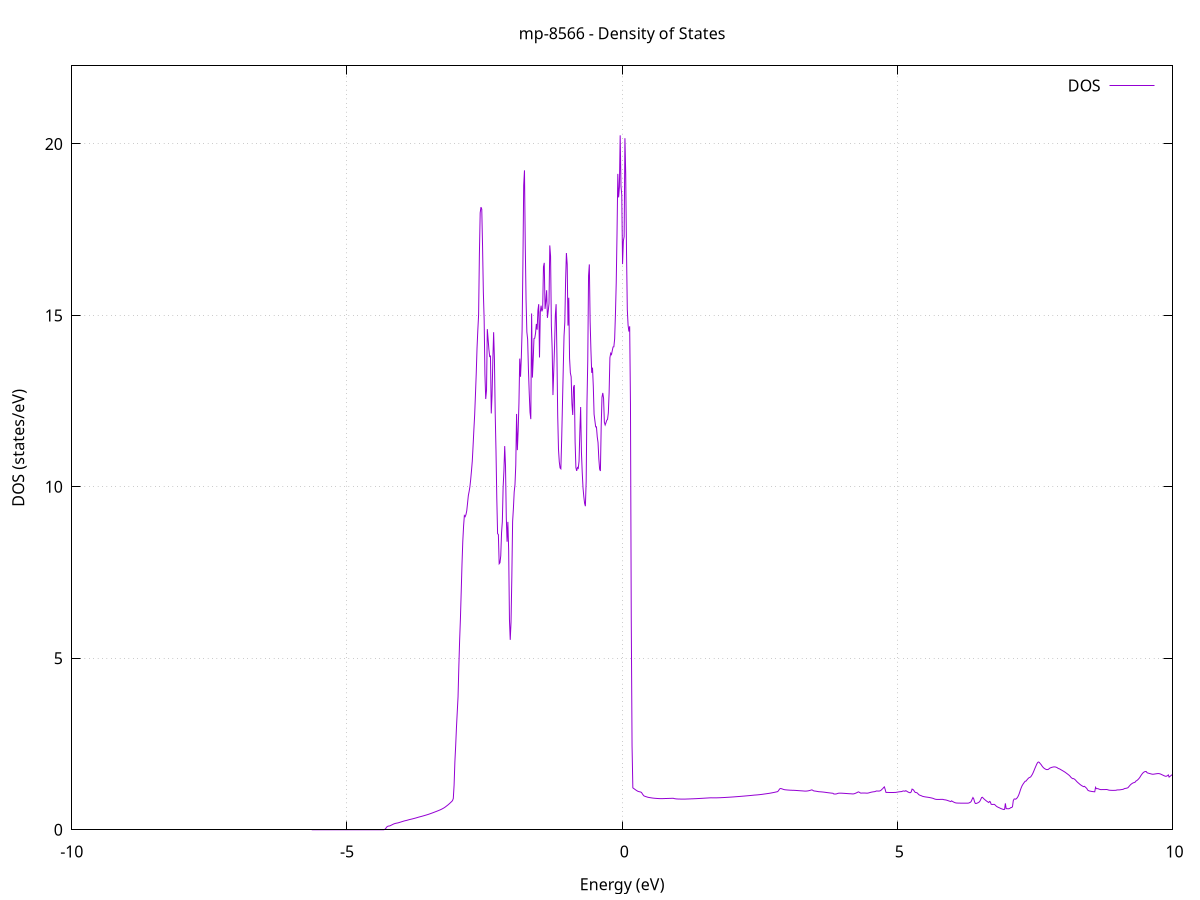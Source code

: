 set title 'mp-8566 - Density of States'
set xlabel 'Energy (eV)'
set ylabel 'DOS (states/eV)'
set grid
set xrange [-10:10]
set yrange [0:22.277]
set xzeroaxis lt -1
set terminal png size 800,600
set output 'mp-8566_dos_gnuplot.png'
plot '-' using 1:2 with lines title 'DOS'
-5.640500 0.000000
-5.626200 0.000000
-5.611800 0.000000
-5.597400 0.000000
-5.583100 0.000000
-5.568700 0.000000
-5.554300 0.000000
-5.539900 0.000000
-5.525600 0.000000
-5.511200 0.000000
-5.496800 0.000000
-5.482500 0.000000
-5.468100 0.000000
-5.453700 0.000000
-5.439300 0.000000
-5.425000 0.000000
-5.410600 0.000000
-5.396200 0.000000
-5.381800 0.000000
-5.367500 0.000000
-5.353100 0.000000
-5.338700 0.000000
-5.324400 0.000000
-5.310000 0.000000
-5.295600 0.000000
-5.281200 0.000000
-5.266900 0.000000
-5.252500 0.000000
-5.238100 0.000000
-5.223800 0.000000
-5.209400 0.000000
-5.195000 0.000000
-5.180600 0.000000
-5.166300 0.000000
-5.151900 0.000000
-5.137500 0.000000
-5.123200 0.000000
-5.108800 0.000000
-5.094400 0.000000
-5.080000 0.000000
-5.065700 0.000000
-5.051300 0.000000
-5.036900 0.000000
-5.022600 0.000000
-5.008200 0.000000
-4.993800 0.000000
-4.979400 0.000000
-4.965100 0.000000
-4.950700 0.000000
-4.936300 0.000000
-4.922000 0.000000
-4.907600 0.000000
-4.893200 0.000000
-4.878800 0.000000
-4.864500 0.000000
-4.850100 0.000000
-4.835700 0.000000
-4.821400 0.000000
-4.807000 0.000000
-4.792600 0.000000
-4.778200 0.000000
-4.763900 0.000000
-4.749500 0.000000
-4.735100 0.000000
-4.720800 0.000000
-4.706400 0.000000
-4.692000 0.000000
-4.677600 0.000000
-4.663300 0.000000
-4.648900 0.000000
-4.634500 0.000000
-4.620200 0.000000
-4.605800 0.000000
-4.591400 0.000000
-4.577000 0.000000
-4.562700 0.000000
-4.548300 0.000000
-4.533900 0.000000
-4.519600 0.000000
-4.505200 0.000000
-4.490800 0.000000
-4.476400 0.000000
-4.462100 0.000000
-4.447700 0.000000
-4.433300 0.000000
-4.419000 0.000000
-4.404600 0.000000
-4.390200 0.000000
-4.375800 0.000000
-4.361500 0.000000
-4.347100 0.000000
-4.332700 0.000000
-4.318300 0.006400
-4.304000 0.023600
-4.289600 0.051700
-4.275200 0.084000
-4.260900 0.099100
-4.246500 0.107900
-4.232100 0.110300
-4.217700 0.116500
-4.203400 0.127600
-4.189000 0.139000
-4.174600 0.150700
-4.160300 0.162300
-4.145900 0.172200
-4.131500 0.180400
-4.117100 0.186600
-4.102800 0.191600
-4.088400 0.196200
-4.074000 0.200700
-4.059700 0.207500
-4.045300 0.214700
-4.030900 0.221800
-4.016500 0.229000
-4.002200 0.236100
-3.987800 0.243300
-3.973400 0.250500
-3.959100 0.257600
-3.944700 0.263100
-3.930300 0.268700
-3.915900 0.274300
-3.901600 0.280500
-3.887200 0.287000
-3.872800 0.293400
-3.858500 0.299300
-3.844100 0.304800
-3.829700 0.310000
-3.815300 0.315700
-3.801000 0.321800
-3.786600 0.327800
-3.772200 0.333800
-3.757900 0.340100
-3.743500 0.346700
-3.729100 0.353400
-3.714700 0.360300
-3.700400 0.367100
-3.686000 0.373700
-3.671600 0.379900
-3.657300 0.385700
-3.642900 0.391800
-3.628500 0.398100
-3.614100 0.404800
-3.599800 0.411500
-3.585400 0.418300
-3.571000 0.425200
-3.556700 0.432000
-3.542300 0.438900
-3.527900 0.446200
-3.513500 0.453900
-3.499200 0.461800
-3.484800 0.469900
-3.470400 0.478200
-3.456100 0.486600
-3.441700 0.495200
-3.427300 0.503900
-3.412900 0.512600
-3.398600 0.521500
-3.384200 0.530500
-3.369800 0.539400
-3.355500 0.548400
-3.341100 0.557700
-3.326700 0.567200
-3.312300 0.576900
-3.298000 0.587100
-3.283600 0.598200
-3.269200 0.610200
-3.254800 0.622700
-3.240500 0.635700
-3.226100 0.650300
-3.211700 0.666600
-3.197400 0.684800
-3.183000 0.702200
-3.168600 0.720300
-3.154200 0.739700
-3.139900 0.760100
-3.125500 0.781200
-3.111100 0.803000
-3.096800 0.825700
-3.082400 0.849600
-3.068000 0.913400
-3.053600 1.298700
-3.039300 1.976700
-3.024900 2.445000
-3.010500 2.985600
-2.996200 3.431400
-2.981800 3.872700
-2.967400 4.750900
-2.953000 5.522900
-2.938700 6.144200
-2.924300 6.933000
-2.909900 7.743800
-2.895600 8.406400
-2.881200 8.852300
-2.866800 9.162800
-2.852400 9.132000
-2.838100 9.190200
-2.823700 9.300700
-2.809300 9.517900
-2.795000 9.742300
-2.780600 9.863700
-2.766200 10.003400
-2.751800 10.217500
-2.737500 10.472300
-2.723100 10.747100
-2.708700 11.190500
-2.694400 11.656800
-2.680000 12.092200
-2.665600 12.679700
-2.651200 13.305300
-2.636900 14.040400
-2.622500 14.567300
-2.608100 15.018200
-2.593800 16.781000
-2.579400 17.992700
-2.565000 18.157700
-2.550600 18.098400
-2.536300 17.015400
-2.521900 15.674300
-2.507500 14.883500
-2.493200 13.281600
-2.478800 12.562400
-2.464400 12.813700
-2.450000 14.600400
-2.435700 14.310900
-2.421300 14.010600
-2.406900 13.800400
-2.392600 13.813600
-2.378200 12.141800
-2.363800 12.676500
-2.349400 13.709500
-2.335100 14.510200
-2.320700 13.726700
-2.306300 12.123900
-2.292000 11.041900
-2.277600 9.656600
-2.263200 8.637800
-2.248800 8.606900
-2.234500 7.757500
-2.220100 7.787800
-2.205700 7.986400
-2.191300 8.661200
-2.177000 8.980800
-2.162600 9.989600
-2.148200 10.462500
-2.133900 11.189400
-2.119500 10.614700
-2.105100 9.107700
-2.090700 8.401200
-2.076400 8.978300
-2.062000 8.154500
-2.047600 6.133000
-2.033300 5.539000
-2.018900 6.058000
-2.004500 7.356400
-1.990100 8.989800
-1.975800 9.372900
-1.961400 9.851600
-1.947000 10.067000
-1.932700 10.634600
-1.918300 12.126200
-1.903900 11.071700
-1.889500 11.645400
-1.875200 12.440600
-1.860800 13.741000
-1.846400 13.211200
-1.832100 13.758700
-1.817700 14.580900
-1.803300 16.472800
-1.788900 18.791800
-1.774600 19.231000
-1.760200 17.036200
-1.745800 15.449500
-1.731500 14.516900
-1.717100 14.302300
-1.702700 13.419300
-1.688300 12.742300
-1.674000 12.177100
-1.659600 11.975000
-1.645200 15.056700
-1.630900 13.186300
-1.616500 13.700200
-1.602100 14.323300
-1.587700 14.337000
-1.573400 14.482000
-1.559000 14.751100
-1.544600 14.583300
-1.530300 15.145600
-1.515900 15.328000
-1.501500 13.774500
-1.487100 15.097100
-1.472800 15.284000
-1.458400 15.117800
-1.444000 15.186500
-1.429700 16.418800
-1.415300 16.532800
-1.400900 15.189900
-1.386500 15.401000
-1.372200 15.735200
-1.357800 14.928400
-1.343400 15.122000
-1.329100 15.342200
-1.314700 17.040700
-1.300300 16.724500
-1.285900 14.693600
-1.271600 14.023700
-1.257200 12.677600
-1.242800 13.383600
-1.228400 14.081100
-1.214100 15.000400
-1.199700 15.327400
-1.185300 13.872500
-1.171000 12.092100
-1.156600 11.093400
-1.142200 10.729600
-1.127800 10.551900
-1.113500 10.526600
-1.099100 11.357200
-1.084700 12.397500
-1.070400 13.416500
-1.056000 14.396700
-1.041600 14.807800
-1.027200 16.024600
-1.012900 16.819200
-0.998500 16.490900
-0.984100 14.703400
-0.969800 15.515200
-0.955400 13.751000
-0.941000 13.324700
-0.926600 13.209400
-0.912300 12.423500
-0.897900 12.096600
-0.883500 12.907700
-0.869200 12.969200
-0.854800 11.312100
-0.840400 10.563200
-0.826000 10.465500
-0.811700 10.565100
-0.797300 10.540500
-0.782900 10.749200
-0.768600 11.606800
-0.754200 12.329300
-0.739800 11.015100
-0.725400 10.427600
-0.711100 9.974900
-0.696700 9.716200
-0.682300 9.522400
-0.668000 9.436300
-0.653600 10.158500
-0.639200 12.440000
-0.624800 13.667900
-0.610500 16.156600
-0.596100 16.487700
-0.581700 14.826600
-0.567400 13.992700
-0.553000 13.325400
-0.538600 13.476000
-0.524200 12.934500
-0.509900 12.117800
-0.495500 11.933700
-0.481100 11.749100
-0.466800 11.750900
-0.452400 11.457600
-0.438000 11.291300
-0.423600 10.818300
-0.409300 10.516500
-0.394900 10.463200
-0.380500 11.769900
-0.366200 12.613000
-0.351800 12.738900
-0.337400 12.581100
-0.323000 11.883800
-0.308700 11.805100
-0.294300 11.867400
-0.279900 11.941800
-0.265600 11.966400
-0.251200 12.156300
-0.236800 12.741700
-0.222400 13.764800
-0.208100 13.895600
-0.193700 13.859500
-0.179300 13.973100
-0.164900 14.079800
-0.150600 14.085600
-0.136200 14.312900
-0.121800 15.036600
-0.107500 15.948300
-0.093100 17.383500
-0.078700 19.127600
-0.064300 18.441900
-0.050000 18.736600
-0.035600 20.251500
-0.021200 18.772300
-0.006900 18.516200
0.007500 16.495800
0.021900 17.170200
0.036300 17.297100
0.050600 20.167800
0.065000 19.120300
0.079400 16.858800
0.093700 15.171000
0.108100 14.715600
0.122500 14.530300
0.136900 14.682900
0.151200 12.420500
0.165600 6.168400
0.180000 2.449500
0.194300 1.223000
0.208700 1.205600
0.223100 1.189200
0.237500 1.172500
0.251800 1.156200
0.266200 1.140900
0.280600 1.126700
0.294900 1.117400
0.309300 1.111000
0.323700 1.105200
0.338100 1.100000
0.352400 1.087000
0.366800 1.048800
0.381200 1.015800
0.395500 0.989100
0.409900 0.978900
0.424300 0.970600
0.438700 0.962900
0.453000 0.955600
0.467400 0.948800
0.481800 0.943600
0.496100 0.939400
0.510500 0.935700
0.524900 0.932100
0.539300 0.928600
0.553600 0.925300
0.568000 0.922200
0.582400 0.919900
0.596700 0.917900
0.611100 0.915900
0.625500 0.914200
0.639900 0.912600
0.654200 0.911100
0.668600 0.909900
0.683000 0.908800
0.697300 0.907800
0.711700 0.907700
0.726100 0.907900
0.740500 0.908700
0.754800 0.909600
0.769200 0.910600
0.783600 0.911300
0.797900 0.912000
0.812300 0.912700
0.826700 0.913400
0.841100 0.914200
0.855400 0.914900
0.869800 0.915700
0.884200 0.916400
0.898600 0.917200
0.912900 0.918000
0.927300 0.918900
0.941700 0.911700
0.956000 0.906500
0.970400 0.903100
0.984800 0.900300
0.999200 0.898500
1.013500 0.897500
1.027900 0.896800
1.042300 0.896200
1.056600 0.895600
1.071000 0.895100
1.085400 0.894500
1.099800 0.894200
1.114100 0.893700
1.128500 0.894000
1.142900 0.894700
1.157200 0.895700
1.171600 0.896600
1.186000 0.897400
1.200400 0.898300
1.214700 0.899100
1.229100 0.900000
1.243500 0.900900
1.257800 0.901800
1.272200 0.902700
1.286600 0.903600
1.301000 0.904600
1.315300 0.905600
1.329700 0.906700
1.344100 0.907700
1.358400 0.908800
1.372800 0.910000
1.387200 0.911300
1.401600 0.912600
1.415900 0.913900
1.430300 0.915200
1.444700 0.916600
1.459000 0.918000
1.473400 0.919400
1.487800 0.920800
1.502200 0.922100
1.516500 0.923500
1.530900 0.925000
1.545300 0.926400
1.559600 0.927800
1.574000 0.929200
1.588400 0.930600
1.602800 0.932000
1.617100 0.932700
1.631500 0.931600
1.645900 0.931100
1.660200 0.930900
1.674600 0.931100
1.689000 0.931400
1.703400 0.931600
1.717700 0.932000
1.732100 0.932500
1.746500 0.933100
1.760800 0.933900
1.775200 0.934800
1.789600 0.935800
1.804000 0.936900
1.818300 0.937900
1.832700 0.939100
1.847100 0.940300
1.861400 0.941500
1.875800 0.942800
1.890200 0.944200
1.904600 0.945600
1.918900 0.947000
1.933300 0.948500
1.947700 0.950000
1.962100 0.951400
1.976400 0.953000
1.990800 0.954600
2.005200 0.956200
2.019500 0.957900
2.033900 0.959600
2.048300 0.961300
2.062700 0.963100
2.077000 0.964800
2.091400 0.966600
2.105800 0.968400
2.120100 0.970200
2.134500 0.972000
2.148900 0.973900
2.163300 0.975800
2.177600 0.977800
2.192000 0.979700
2.206400 0.981700
2.220700 0.983700
2.235100 0.985600
2.249500 0.987600
2.263900 0.989700
2.278200 0.991700
2.292600 0.993700
2.307000 0.995800
2.321300 0.998000
2.335700 1.000200
2.350100 1.002400
2.364500 1.004800
2.378800 1.007200
2.393200 1.009700
2.407600 1.011800
2.421900 1.013400
2.436300 1.015000
2.450700 1.016900
2.465100 1.019100
2.479400 1.021400
2.493800 1.023800
2.508200 1.026400
2.522500 1.029000
2.536900 1.031900
2.551300 1.035000
2.565700 1.038400
2.580000 1.041900
2.594400 1.045100
2.608800 1.048200
2.623100 1.051500
2.637500 1.054800
2.651900 1.058100
2.666300 1.061500
2.680600 1.065200
2.695000 1.069200
2.709400 1.073400
2.723700 1.077800
2.738100 1.082400
2.752500 1.087100
2.766900 1.091900
2.781200 1.096800
2.795600 1.101900
2.810000 1.107100
2.824300 1.112200
2.838700 1.135500
2.853100 1.171000
2.867500 1.198600
2.881800 1.203200
2.896200 1.197200
2.910600 1.189500
2.924900 1.180600
2.939300 1.173300
2.953700 1.168200
2.968100 1.165400
2.982400 1.163400
2.996800 1.161100
3.011200 1.159100
3.025600 1.157400
3.039900 1.155800
3.054300 1.154400
3.068700 1.153200
3.083000 1.152300
3.097400 1.151600
3.111800 1.151000
3.126200 1.150200
3.140500 1.149100
3.154900 1.147400
3.169300 1.145600
3.183600 1.143900
3.198000 1.142200
3.212400 1.140600
3.226800 1.139000
3.241100 1.137400
3.255500 1.135800
3.269900 1.134300
3.284200 1.132600
3.298600 1.130600
3.313000 1.128400
3.327400 1.127200
3.341700 1.128100
3.356100 1.130000
3.370500 1.132800
3.384800 1.136700
3.399200 1.141800
3.413600 1.148000
3.428000 1.155200
3.442300 1.163400
3.456700 1.158200
3.471100 1.142500
3.485400 1.132400
3.499800 1.129600
3.514200 1.126500
3.528600 1.123000
3.542900 1.119200
3.557300 1.114900
3.571700 1.110200
3.586000 1.108900
3.600400 1.107300
3.614800 1.105600
3.629200 1.103600
3.643500 1.101400
3.657900 1.098900
3.672300 1.096200
3.686600 1.093200
3.701000 1.090000
3.715400 1.086600
3.729800 1.083200
3.744100 1.080400
3.758500 1.077600
3.772900 1.074800
3.787200 1.072100
3.801600 1.069400
3.816000 1.066700
3.830400 1.064100
3.844700 1.045000
3.859100 1.043300
3.873500 1.042700
3.887800 1.044600
3.902200 1.050700
3.916600 1.059900
3.931000 1.065800
3.945300 1.068000
3.959700 1.067900
3.974100 1.067400
3.988500 1.066600
4.002800 1.065400
4.017200 1.064000
4.031600 1.062500
4.045900 1.060900
4.060300 1.059200
4.074700 1.057500
4.089100 1.055700
4.103400 1.054000
4.117800 1.052500
4.132200 1.051200
4.146500 1.050100
4.160900 1.048800
4.175300 1.047100
4.189700 1.045100
4.204000 1.046100
4.218400 1.052000
4.232800 1.060200
4.247100 1.069600
4.261500 1.080100
4.275900 1.091900
4.290300 1.105000
4.304600 1.098400
4.319000 1.083900
4.333400 1.069800
4.347700 1.070100
4.362100 1.070700
4.376500 1.071500
4.390900 1.071700
4.405200 1.071500
4.419600 1.070600
4.434000 1.069500
4.448300 1.066600
4.462700 1.069800
4.477100 1.074200
4.491500 1.080300
4.505800 1.087700
4.520200 1.093900
4.534600 1.098900
4.548900 1.103200
4.563300 1.106800
4.577700 1.109900
4.592100 1.112700
4.606400 1.122100
4.620800 1.131200
4.635200 1.129600
4.649500 1.129400
4.663900 1.128400
4.678300 1.131400
4.692700 1.140900
4.707000 1.156800
4.721400 1.181100
4.735800 1.199700
4.750100 1.231100
4.764500 1.251700
4.778900 1.180400
4.793300 1.089900
4.807600 1.089400
4.822000 1.088800
4.836400 1.088200
4.850700 1.087600
4.865100 1.087100
4.879500 1.086600
4.893900 1.086200
4.908200 1.086600
4.922600 1.087200
4.937000 1.087900
4.951300 1.088400
4.965700 1.088900
4.980100 1.092500
4.994500 1.096700
5.008800 1.100600
5.023200 1.104200
5.037600 1.107400
5.052000 1.110200
5.066300 1.112700
5.080700 1.114800
5.095100 1.126000
5.109400 1.131700
5.123800 1.129600
5.138200 1.123300
5.152600 1.139500
5.166900 1.129700
5.181300 1.113000
5.195700 1.100400
5.210000 1.089500
5.224400 1.081800
5.238800 1.082300
5.253200 1.107500
5.267500 1.186100
5.281900 1.176900
5.296300 1.155600
5.310600 1.119800
5.325000 1.089600
5.339400 1.085800
5.353800 1.081600
5.368100 1.065200
5.382500 1.036900
5.396900 1.017000
5.411200 1.007300
5.425600 0.999000
5.440000 0.990300
5.454400 0.977700
5.468700 0.971700
5.483100 0.966400
5.497500 0.961800
5.511800 0.957800
5.526200 0.954400
5.540600 0.951400
5.555000 0.948100
5.569300 0.944300
5.583700 0.940200
5.598100 0.935700
5.612400 0.930800
5.626800 0.925600
5.641200 0.920000
5.655600 0.911600
5.669900 0.902400
5.684300 0.893400
5.698700 0.888900
5.713000 0.885700
5.727400 0.885100
5.741800 0.885100
5.756200 0.885300
5.770500 0.885600
5.784900 0.886100
5.799300 0.886600
5.813600 0.887200
5.828000 0.886500
5.842400 0.878300
5.856800 0.874600
5.871100 0.871900
5.885500 0.867500
5.899900 0.861400
5.914200 0.853700
5.928600 0.845400
5.943000 0.837400
5.957400 0.829700
5.971700 0.822200
5.986100 0.843700
6.000500 0.828600
6.014800 0.815200
6.029200 0.803300
6.043600 0.792800
6.058000 0.785000
6.072300 0.781100
6.086700 0.779400
6.101100 0.778700
6.115500 0.778200
6.129800 0.777600
6.144200 0.776900
6.158600 0.776200
6.172900 0.775700
6.187300 0.775600
6.201700 0.775400
6.216100 0.775300
6.230400 0.775400
6.244800 0.775600
6.259200 0.776000
6.273500 0.776500
6.287900 0.777200
6.302300 0.782000
6.316700 0.795200
6.331000 0.804500
6.345400 0.835700
6.359800 0.893200
6.374100 0.939700
6.388500 0.903900
6.402900 0.815400
6.417300 0.767600
6.431600 0.767000
6.446000 0.774000
6.460400 0.783800
6.474700 0.796600
6.489100 0.811700
6.503500 0.842500
6.517900 0.893100
6.532200 0.940700
6.546600 0.947900
6.561000 0.922100
6.575300 0.899300
6.589700 0.878500
6.604100 0.859100
6.618500 0.841000
6.632800 0.824100
6.647200 0.808400
6.661600 0.794300
6.675900 0.827000
6.690300 0.813800
6.704700 0.744800
6.719100 0.738200
6.733400 0.739000
6.747800 0.740600
6.762200 0.741200
6.776500 0.724200
6.790900 0.700000
6.805300 0.679600
6.819700 0.666500
6.834000 0.654800
6.848400 0.644500
6.862800 0.634500
6.877100 0.622500
6.891500 0.613100
6.905900 0.604400
6.920300 0.596600
6.934600 0.590100
6.949000 0.595500
6.963400 0.770000
6.977700 0.616500
6.992100 0.615000
7.006500 0.613600
7.020900 0.612900
7.035200 0.618200
7.049600 0.630400
7.064000 0.648700
7.078300 0.648300
7.092700 0.674100
7.107100 0.849400
7.121500 0.894500
7.135800 0.899900
7.150200 0.891900
7.164600 0.908500
7.179000 0.934300
7.193300 0.972300
7.207700 1.022500
7.222100 1.087500
7.236400 1.160400
7.250800 1.223200
7.265200 1.278100
7.279600 1.318600
7.293900 1.353600
7.308300 1.384700
7.322700 1.415200
7.337000 1.418000
7.351400 1.447200
7.365800 1.474800
7.380200 1.500600
7.394500 1.519800
7.408900 1.529500
7.423300 1.541900
7.437600 1.576700
7.452000 1.612400
7.466400 1.660000
7.480800 1.714300
7.495100 1.771700
7.509500 1.826700
7.523900 1.879300
7.538200 1.929900
7.552600 1.966400
7.567000 1.976400
7.581400 1.962200
7.595700 1.930700
7.610100 1.906900
7.624500 1.871100
7.638800 1.840100
7.653200 1.814000
7.667600 1.793200
7.682000 1.777900
7.696300 1.764700
7.710700 1.755300
7.725100 1.755100
7.739400 1.758000
7.753800 1.774400
7.768200 1.795000
7.782600 1.805900
7.796900 1.814900
7.811300 1.822500
7.825700 1.828200
7.840000 1.832800
7.854400 1.834500
7.868800 1.832200
7.883200 1.825600
7.897500 1.817500
7.911900 1.802700
7.926300 1.785200
7.940600 1.780200
7.955000 1.768500
7.969400 1.754800
7.983800 1.741200
7.998100 1.728000
8.012500 1.714300
8.026900 1.700200
8.041200 1.685800
8.055600 1.671100
8.070000 1.652300
8.084400 1.635700
8.098700 1.618500
8.113100 1.600600
8.127500 1.581300
8.141800 1.555900
8.156200 1.527000
8.170600 1.508200
8.185000 1.490800
8.199300 1.493900
8.213700 1.481700
8.228100 1.464100
8.242500 1.441400
8.256800 1.413600
8.271200 1.390300
8.285600 1.369800
8.299900 1.350000
8.314300 1.329600
8.328700 1.311200
8.343100 1.294900
8.357400 1.280400
8.371800 1.267800
8.386200 1.257200
8.400500 1.267300
8.414900 1.246200
8.429300 1.225400
8.443700 1.202200
8.458000 1.159300
8.472400 1.143100
8.486800 1.133000
8.501100 1.127800
8.515500 1.123000
8.529900 1.118600
8.544300 1.114900
8.558600 1.112000
8.573000 1.109700
8.587400 1.107500
8.601700 1.238700
8.616100 1.199900
8.630500 1.199300
8.644900 1.198800
8.659200 1.189300
8.673600 1.180000
8.688000 1.173700
8.702300 1.170200
8.716700 1.172800
8.731100 1.172700
8.745500 1.172800
8.759800 1.173300
8.774200 1.173200
8.788600 1.173800
8.802900 1.173600
8.817300 1.169700
8.831700 1.162800
8.846100 1.154700
8.860400 1.153000
8.874800 1.151500
8.889200 1.150300
8.903500 1.149300
8.917900 1.148900
8.932300 1.149500
8.946700 1.150200
8.961000 1.151000
8.975400 1.151700
8.989800 1.161500
9.004100 1.162000
9.018500 1.162000
9.032900 1.163300
9.047300 1.166100
9.061600 1.169300
9.076000 1.172800
9.090400 1.176900
9.104700 1.180800
9.119100 1.193900
9.133500 1.204300
9.147900 1.207100
9.162200 1.211700
9.176600 1.218100
9.191000 1.227000
9.205400 1.255300
9.219700 1.281400
9.234100 1.308900
9.248500 1.329100
9.262800 1.346500
9.277200 1.361000
9.291600 1.372100
9.306000 1.377800
9.320300 1.387400
9.334700 1.419500
9.349100 1.432700
9.363400 1.450200
9.377800 1.472100
9.392200 1.498300
9.406600 1.528200
9.420900 1.566600
9.435300 1.601200
9.449700 1.632600
9.464000 1.659000
9.478400 1.678800
9.492800 1.692200
9.507200 1.698300
9.521500 1.699400
9.535900 1.668100
9.550300 1.655000
9.564600 1.649800
9.579000 1.643300
9.593400 1.636700
9.607800 1.630300
9.622100 1.624000
9.636500 1.620300
9.650900 1.620500
9.665200 1.622900
9.679600 1.626900
9.694000 1.630700
9.708400 1.634200
9.722700 1.637100
9.737100 1.639100
9.751500 1.638400
9.765800 1.634200
9.780200 1.626600
9.794600 1.616600
9.809000 1.605700
9.823300 1.594600
9.837700 1.583100
9.852100 1.572400
9.866400 1.564300
9.880800 1.559300
9.895200 1.566000
9.909600 1.579100
9.923900 1.600100
9.938300 1.536100
9.952700 1.555300
9.967000 1.573500
9.981400 1.591100
9.995800 1.609200
10.010200 1.623300
10.024500 1.632700
10.038900 1.649900
10.053300 1.667000
10.067600 1.683300
10.082000 1.698100
10.096400 1.711600
10.110800 1.724300
10.125100 1.731600
10.139500 1.737600
10.153900 1.743500
10.168200 1.749900
10.182600 1.757700
10.197000 1.767400
10.211400 1.779400
10.225700 1.796700
10.240100 1.828900
10.254500 1.850800
10.268900 1.863400
10.283200 1.867000
10.297600 1.866400
10.312000 1.857700
10.326300 1.846600
10.340700 1.842000
10.355100 1.843500
10.369500 1.845600
10.383800 1.852500
10.398200 1.857500
10.412600 1.860300
10.426900 1.864900
10.441300 1.868900
10.455700 1.880600
10.470100 1.892500
10.484400 1.902800
10.498800 1.912200
10.513200 1.918900
10.527500 1.922900
10.541900 1.924200
10.556300 1.922500
10.570700 1.916700
10.585000 1.904900
10.599400 1.880100
10.613800 1.845300
10.628100 1.818600
10.642500 1.799500
10.656900 1.784000
10.671300 1.772800
10.685600 1.766500
10.700000 1.762500
10.714400 1.759800
10.728700 1.757400
10.743100 1.756600
10.757500 1.754200
10.771900 1.756200
10.786200 1.744400
10.800600 1.731600
10.815000 1.718400
10.829300 1.704700
10.843700 1.690600
10.858100 1.675900
10.872500 1.660500
10.886800 1.644400
10.901200 1.627600
10.915600 1.611200
10.929900 1.598000
10.944300 1.587000
10.958700 1.576500
10.973100 1.564700
10.987400 1.544500
11.001800 1.544200
11.016200 1.544800
11.030500 1.546300
11.044900 1.548600
11.059300 1.552500
11.073700 1.558000
11.088000 1.562900
11.102400 1.567200
11.116800 1.570900
11.131100 1.580700
11.145500 1.584200
11.159900 1.587100
11.174300 1.589800
11.188600 1.592600
11.203000 1.595900
11.217400 1.599400
11.231700 1.603100
11.246100 1.608900
11.260500 1.616300
11.274900 1.623600
11.289200 1.629600
11.303600 1.624000
11.318000 1.621400
11.332400 1.625300
11.346700 1.631100
11.361100 1.638200
11.375500 1.637500
11.389800 1.624900
11.404200 1.618000
11.418600 1.617200
11.433000 1.616900
11.447300 1.622800
11.461700 1.622200
11.476100 1.616300
11.490400 1.614100
11.504800 1.609400
11.519200 1.606200
11.533600 1.607300
11.547900 1.611200
11.562300 1.616700
11.576700 1.621700
11.591000 1.624500
11.605400 1.627500
11.619800 1.630800
11.634200 1.634100
11.648500 1.637600
11.662900 1.641300
11.677300 1.645700
11.691600 1.651300
11.706000 1.657400
11.720400 1.664200
11.734800 1.667300
11.749100 1.667300
11.763500 1.660900
11.777900 1.651700
11.792200 1.644400
11.806600 1.638900
11.821000 1.634300
11.835400 1.630500
11.849700 1.626600
11.864100 1.622200
11.878500 1.617900
11.892800 1.614500
11.907200 1.612000
11.921600 1.610100
11.936000 1.608600
11.950300 1.608100
11.964700 1.621300
11.979100 1.632300
11.993400 1.638200
12.007800 1.646100
12.022200 1.656000
12.036600 1.667300
12.050900 1.680100
12.065300 1.684300
12.079700 1.681200
12.094000 1.671900
12.108400 1.668600
12.122800 1.669700
12.137200 1.665900
12.151500 1.655500
12.165900 1.645700
12.180300 1.640300
12.194600 1.640800
12.209000 1.638600
12.223400 1.637000
12.237800 1.636100
12.252100 1.639500
12.266500 1.653100
12.280900 1.672500
12.295200 1.687200
12.309600 1.697000
12.324000 1.701600
12.338400 1.705100
12.352700 1.707500
12.367100 1.709000
12.381500 1.709800
12.395900 1.711200
12.410200 1.711700
12.424600 1.710600
12.439000 1.708500
12.453300 1.705300
12.467700 1.701300
12.482100 1.696300
12.496500 1.694200
12.510800 1.701800
12.525200 1.708200
12.539600 1.683700
12.553900 1.685000
12.568300 1.684700
12.582700 1.687000
12.597100 1.692400
12.611400 1.700800
12.625800 1.715300
12.640200 1.743300
12.654500 1.762400
12.668900 1.773600
12.683300 1.783700
12.697700 1.793500
12.712000 1.807400
12.726400 1.820600
12.740800 1.834200
12.755100 1.848000
12.769500 1.862600
12.783900 1.878100
12.798300 1.894500
12.812600 1.911500
12.827000 1.926100
12.841400 1.935400
12.855700 1.941200
12.870100 1.947600
12.884500 1.955500
12.898900 1.965100
12.913200 1.972300
12.927600 1.976200
12.942000 1.975200
12.956300 1.971000
12.970700 1.969200
12.985100 1.972600
12.999500 1.978000
13.013800 1.985700
13.028200 1.986700
13.042600 1.984000
13.056900 1.984000
13.071300 1.987300
13.085700 1.993100
13.100100 2.002700
13.114400 2.012200
13.128800 2.022200
13.143200 2.034400
13.157500 2.043700
13.171900 2.050100
13.186300 2.052200
13.200700 2.050500
13.215000 2.052700
13.229400 2.056000
13.243800 2.059800
13.258100 2.063500
13.272500 2.066700
13.286900 2.069300
13.301300 2.072000
13.315600 2.075000
13.330000 2.078000
13.344400 2.082000
13.358700 2.087300
13.373100 2.093600
13.387500 2.100000
13.401900 2.106400
13.416200 2.113300
13.430600 2.122900
13.445000 2.140500
13.459400 2.157600
13.473700 2.173500
13.488100 2.182700
13.502500 2.191800
13.516800 2.200400
13.531200 2.208600
13.545600 2.215100
13.560000 2.219700
13.574300 2.222700
13.588700 2.230100
13.603100 2.232100
13.617400 2.235600
13.631800 2.239000
13.646200 2.233300
13.660600 2.213600
13.674900 2.216200
13.689300 2.218900
13.703700 2.222300
13.718000 2.227300
13.732400 2.233200
13.746800 2.238400
13.761200 2.250300
13.775500 2.268000
13.789900 2.271900
13.804300 2.276300
13.818600 2.281300
13.833000 2.286700
13.847400 2.294200
13.861800 2.301600
13.876100 2.310300
13.890500 2.319900
13.904900 2.321300
13.919200 2.314800
13.933600 2.302900
13.948000 2.300400
13.962400 2.302600
13.976700 2.306300
13.991100 2.311300
14.005500 2.319800
14.019800 2.332300
14.034200 2.347300
14.048600 2.378700
14.063000 2.411900
14.077300 2.394600
14.091700 2.349300
14.106100 2.318600
14.120400 2.294900
14.134800 2.272800
14.149200 2.253800
14.163600 2.234600
14.177900 2.214800
14.192300 2.192500
14.206700 2.171200
14.221000 2.154700
14.235400 2.141400
14.249800 2.132500
14.264200 2.124900
14.278500 2.118300
14.292900 2.113000
14.307300 2.108900
14.321600 2.105400
14.336000 2.102600
14.350400 2.100400
14.364800 2.096500
14.379100 2.088900
14.393500 2.085100
14.407900 2.087200
14.422200 2.095600
14.436600 2.104200
14.451000 2.111300
14.465400 2.118300
14.479700 2.157300
14.494100 2.157300
14.508500 2.155800
14.522900 2.153900
14.537200 2.152900
14.551600 2.149400
14.566000 2.142200
14.580300 2.131700
14.594700 2.118000
14.609100 2.101000
14.623500 2.081300
14.637800 2.063900
14.652200 2.059400
14.666600 2.058000
14.680900 2.055500
14.695300 2.051600
14.709700 2.046000
14.724100 2.037600
14.738400 2.035000
14.752800 2.076400
14.767200 2.107800
14.781500 2.121200
14.795900 2.117000
14.810300 2.069200
14.824700 2.068300
14.839000 2.066100
14.853400 2.062600
14.867800 2.059200
14.882100 2.056000
14.896500 2.053800
14.910900 2.051800
14.925300 2.049600
14.939600 2.047400
14.954000 2.045000
14.968400 2.042100
14.982700 2.037800
14.997100 2.032600
15.011500 2.026400
15.025900 2.019200
15.040200 2.011200
15.054600 2.002700
15.069000 1.994400
15.083300 1.985900
15.097700 1.978400
15.112100 1.972100
15.126500 1.972200
15.140800 1.964800
15.155200 1.954700
15.169600 1.944700
15.183900 1.935400
15.198300 1.926400
15.212700 1.917000
15.227100 1.906800
15.241400 1.896900
15.255800 1.886500
15.270200 1.874700
15.284500 1.861800
15.298900 1.848100
15.313300 1.834000
15.327700 1.820300
15.342000 1.807100
15.356400 1.794500
15.370800 1.786300
15.385100 1.782600
15.399500 1.780100
15.413900 1.774700
15.428300 1.766300
15.442600 1.752000
15.457000 1.733000
15.471400 1.713400
15.485800 1.698300
15.500100 1.689700
15.514500 1.682100
15.528900 1.674500
15.543200 1.666900
15.557600 1.669800
15.572000 1.659200
15.586400 1.649400
15.600700 1.640300
15.615100 1.632100
15.629500 1.624100
15.643800 1.610700
15.658200 1.578700
15.672600 1.574900
15.687000 1.572900
15.701300 1.573000
15.715700 1.575500
15.730100 1.579100
15.744400 1.582900
15.758800 1.587000
15.773200 1.584700
15.787600 1.582200
15.801900 1.579600
15.816300 1.576900
15.830700 1.574200
15.845000 1.571100
15.859400 1.566500
15.873800 1.558900
15.888200 1.543100
15.902500 1.531000
15.916900 1.530900
15.931300 1.530900
15.945600 1.531100
15.960000 1.531600
15.974400 1.535300
15.988800 1.544300
16.003100 1.558700
16.017500 1.578000
16.031900 1.599600
16.046200 1.623000
16.060600 1.649300
16.075000 1.679400
16.089400 1.723000
16.103700 1.754100
16.118100 1.769000
16.132500 1.781400
16.146800 1.791300
16.161200 1.798600
16.175600 1.802600
16.190000 1.803900
16.204300 1.810200
16.218700 1.816900
16.233100 1.824100
16.247400 1.830800
16.261800 1.837500
16.276200 1.844200
16.290600 1.850500
16.304900 1.856100
16.319300 1.861200
16.333700 1.866100
16.348000 1.892900
16.362400 1.922100
16.376800 1.953900
16.391200 1.986000
16.405500 2.012500
16.419900 2.032600
16.434300 2.046300
16.448600 2.054600
16.463000 2.059900
16.477400 2.059200
16.491800 2.045200
16.506100 2.026600
16.520500 2.025100
16.534900 2.039100
16.549300 2.057800
16.563600 2.076500
16.578000 2.089600
16.592400 2.095300
16.606700 2.102800
16.621100 2.113800
16.635500 2.131200
16.649900 2.155500
16.664200 2.185400
16.678600 2.215700
16.693000 2.215400
16.707300 2.224500
16.721700 2.232900
16.736100 2.277800
16.750500 2.291800
16.764800 2.293400
16.779200 2.287300
16.793600 2.266500
16.807900 2.253800
16.822300 2.241600
16.836700 2.230000
16.851100 2.219100
16.865400 2.211100
16.879800 2.201600
16.894200 2.195700
16.908500 2.193800
16.922900 2.193400
16.937300 2.191700
16.951700 2.188300
16.966000 2.185000
16.980400 2.195100
16.994800 2.204000
17.009100 2.210200
17.023500 2.213500
17.037900 2.215100
17.052300 2.216300
17.066600 2.217700
17.081000 2.220100
17.095400 2.221300
17.109700 2.219300
17.124100 2.215000
17.138500 2.210200
17.152900 2.205500
17.167200 2.202000
17.181600 2.200200
17.196000 2.200000
17.210300 2.207300
17.224700 2.214300
17.239100 2.219600
17.253500 2.223100
17.267800 2.220500
17.282200 2.216300
17.296600 2.218900
17.310900 2.221500
17.325300 2.224700
17.339700 2.228800
17.354100 2.233400
17.368400 2.239200
17.382800 2.248600
17.397200 2.262300
17.411500 2.279800
17.425900 2.303200
17.440300 2.328400
17.454700 2.354500
17.469000 2.378100
17.483400 2.398600
17.497800 2.424000
17.512100 2.465400
17.526500 2.483400
17.540900 2.483700
17.555300 2.482900
17.569600 2.469300
17.584000 2.429700
17.598400 2.406100
17.612800 2.398400
17.627100 2.388500
17.641500 2.375100
17.655900 2.359100
17.670200 2.341900
17.684600 2.328800
17.699000 2.314800
17.713400 2.300700
17.727700 2.287000
17.742100 2.274400
17.756500 2.258000
17.770800 2.246900
17.785200 2.241700
17.799600 2.238400
17.814000 2.242400
17.828300 2.253800
17.842700 2.275700
17.857100 2.290500
17.871400 2.299800
17.885800 2.304500
17.900200 2.304500
17.914600 2.298800
17.928900 2.291900
17.943300 2.284800
17.957700 2.276800
17.972000 2.267500
17.986400 2.257600
18.000800 2.244000
18.015200 2.228200
18.029500 2.212900
18.043900 2.198400
18.058300 2.184500
18.072600 2.171100
18.087000 2.158200
18.101400 2.146300
18.115800 2.135100
18.130100 2.121100
18.144500 2.102700
18.158900 2.081300
18.173200 2.058900
18.187600 2.042400
18.202000 2.022500
18.216400 2.000400
18.230700 1.982700
18.245100 1.970600
18.259500 1.964000
18.273800 1.962900
18.288200 1.965700
18.302600 1.962100
18.317000 1.949300
18.331300 1.936700
18.345700 1.925600
18.360100 1.914500
18.374400 1.903300
18.388800 1.892700
18.403200 1.882600
18.417600 1.872900
18.431900 1.863700
18.446300 1.854700
18.460700 1.846200
18.475000 1.838400
18.489400 1.831600
18.503800 1.825200
18.518200 1.819800
18.532500 1.816000
18.546900 1.816900
18.561300 1.817200
18.575600 1.815600
18.590000 1.816800
18.604400 1.811800
18.618800 1.808900
18.633100 1.808200
18.647500 1.807600
18.661900 1.806900
18.676300 1.805700
18.690600 1.801200
18.705000 1.802700
18.719400 1.808200
18.733700 1.810200
18.748100 1.802800
18.762500 1.794300
18.776900 1.784500
18.791200 1.773300
18.805600 1.761400
18.820000 1.749400
18.834300 1.734700
18.848700 1.718900
18.863100 1.703400
18.877500 1.690600
18.891800 1.678900
18.906200 1.665400
18.920600 1.649700
18.934900 1.641400
18.949300 1.636800
18.963700 1.634000
18.978100 1.632000
18.992400 1.635100
19.006800 1.638800
19.021200 1.642600
19.035500 1.646600
19.049900 1.650900
19.064300 1.657000
19.078700 1.663600
19.093000 1.670200
19.107400 1.676800
19.121800 1.682000
19.136100 1.717000
19.150500 1.737200
19.164900 1.718100
19.179300 1.699100
19.193600 1.684000
19.208000 1.679900
19.222400 1.678100
19.236700 1.682800
19.251100 1.722700
19.265500 1.831200
19.279900 1.870800
19.294200 1.855100
19.308600 1.799900
19.323000 1.750800
19.337300 1.713800
19.351700 1.681300
19.366100 1.720100
19.380500 1.746200
19.394800 1.531700
19.409200 1.497400
19.423600 1.460000
19.437900 1.423200
19.452300 1.396900
19.466700 1.381500
19.481100 1.375800
19.495400 1.373900
19.509800 1.363400
19.524200 1.363400
19.538500 1.357300
19.552900 1.350200
19.567300 1.342700
19.581700 1.336000
19.596000 1.330800
19.610400 1.330900
19.624800 1.335500
19.639100 1.338800
19.653500 1.349900
19.667900 1.378700
19.682300 1.396900
19.696600 1.394900
19.711000 1.391500
19.725400 1.390500
19.739800 1.388200
19.754100 1.384700
19.768500 1.381000
19.782900 1.405900
19.797200 1.403300
19.811600 1.386500
19.826000 1.374700
19.840400 1.359900
19.854700 1.343400
19.869100 1.325100
19.883500 1.305200
19.897800 1.283900
19.912200 1.263200
19.926600 1.245400
19.941000 1.233400
19.955300 1.220800
19.969700 1.197600
19.984100 1.172900
19.998400 1.148800
20.012800 1.126600
20.027200 1.107500
20.041600 1.092100
20.055900 1.079200
20.070300 1.069200
20.084700 1.060500
20.099000 1.052500
20.113400 1.044600
20.127800 1.034900
20.142200 1.025500
20.156500 1.016100
20.170900 1.006900
20.185300 0.999200
20.199600 1.000200
20.214000 1.009500
20.228400 1.017800
20.242800 1.020400
20.257100 1.008800
20.271500 0.998900
20.285900 0.987600
20.300200 0.975900
20.314600 0.963700
20.329000 0.950900
20.343400 0.937300
20.357700 0.922900
20.372100 0.899700
20.386500 0.877400
20.400800 0.855600
20.415200 0.834400
20.429600 0.814200
20.444000 0.794900
20.458300 0.776300
20.472700 0.758300
20.487100 0.740500
20.501400 0.723100
20.515800 0.709600
20.530200 0.700700
20.544600 0.694600
20.558900 0.690200
20.573300 0.686500
20.587700 0.685200
20.602000 0.685800
20.616400 0.688100
20.630800 0.692200
20.645200 0.696200
20.659500 0.699400
20.673900 0.701000
20.688300 0.702400
20.702700 0.703400
20.717000 0.703600
20.731400 0.702800
20.745800 0.700800
20.760100 0.697000
20.774500 0.693200
20.788900 0.695000
20.803300 0.696300
20.817600 0.699200
20.832000 0.701600
20.846400 0.704000
20.860700 0.707400
20.875100 0.713800
20.889500 0.717100
20.903900 0.719500
20.918200 0.721100
20.932600 0.720700
20.947000 0.719500
20.961300 0.711000
20.975700 0.700300
20.990100 0.693400
21.004500 0.717900
21.018800 0.618000
21.033200 0.533900
21.047600 0.502400
21.061900 0.474800
21.076300 0.448500
21.090700 0.423600
21.105100 0.400100
21.119400 0.378000
21.133800 0.358300
21.148200 0.340000
21.162500 0.323000
21.176900 0.305500
21.191300 0.284100
21.205700 0.275400
21.220000 0.255300
21.234400 0.235600
21.248800 0.219900
21.263100 0.205800
21.277500 0.192800
21.291900 0.180900
21.306300 0.170000
21.320600 0.159900
21.335000 0.150800
21.349400 0.142500
21.363700 0.134700
21.378100 0.126300
21.392500 0.117300
21.406900 0.107700
21.421200 0.097200
21.435600 0.087300
21.450000 0.082500
21.464300 0.077700
21.478700 0.073100
21.493100 0.068500
21.507500 0.063900
21.521800 0.059500
21.536200 0.055200
21.550600 0.052000
21.564900 0.047500
21.579300 0.042600
21.593700 0.038100
21.608100 0.033800
21.622400 0.029900
21.636800 0.026200
21.651200 0.022900
21.665500 0.018300
21.679900 0.014200
21.694300 0.010700
21.708700 0.007700
21.723000 0.005200
21.737400 0.003200
21.751800 0.001800
21.766200 0.000800
21.780500 0.000200
21.794900 0.000000
21.809300 0.000000
21.823600 0.000000
21.838000 0.000000
21.852400 0.000000
21.866800 0.000000
21.881100 0.000000
21.895500 0.000000
21.909900 0.000000
21.924200 0.000000
21.938600 0.000000
21.953000 0.000000
21.967400 0.000000
21.981700 0.000000
21.996100 0.000000
22.010500 0.000000
22.024800 0.000000
22.039200 0.000000
22.053600 0.000000
22.068000 0.000000
22.082300 0.000000
22.096700 0.000000
22.111100 0.000000
22.125400 0.000000
22.139800 0.000000
22.154200 0.000000
22.168600 0.000000
22.182900 0.000000
22.197300 0.000000
22.211700 0.000000
22.226000 0.000000
22.240400 0.000000
22.254800 0.000000
22.269200 0.000000
22.283500 0.000000
22.297900 0.000000
22.312300 0.000000
22.326600 0.000000
22.341000 0.000000
22.355400 0.000000
22.369800 0.000000
22.384100 0.000000
22.398500 0.000000
22.412900 0.000000
22.427200 0.000000
22.441600 0.000000
22.456000 0.000000
22.470400 0.000000
22.484700 0.000000
22.499100 0.000000
22.513500 0.000000
22.527800 0.000000
22.542200 0.000000
22.556600 0.000000
22.571000 0.000000
22.585300 0.000000
22.599700 0.000000
22.614100 0.000000
22.628400 0.000000
22.642800 0.000000
22.657200 0.000000
22.671600 0.000000
22.685900 0.000000
22.700300 0.000000
22.714700 0.000000
22.729000 0.000000
22.743400 0.000000
22.757800 0.000000
22.772200 0.000000
22.786500 0.000000
22.800900 0.000000
22.815300 0.000000
22.829700 0.000000
22.844000 0.000000
22.858400 0.000000
22.872800 0.000000
22.887100 0.000000
22.901500 0.000000
22.915900 0.000000
22.930300 0.000000
22.944600 0.000000
22.959000 0.000000
22.973400 0.000000
22.987700 0.000000
23.002100 0.000000
23.016500 0.000000
23.030900 0.000000
23.045200 0.000000
23.059600 0.000000
23.074000 0.000000
23.088300 0.000000
23.102700 0.000000
e
